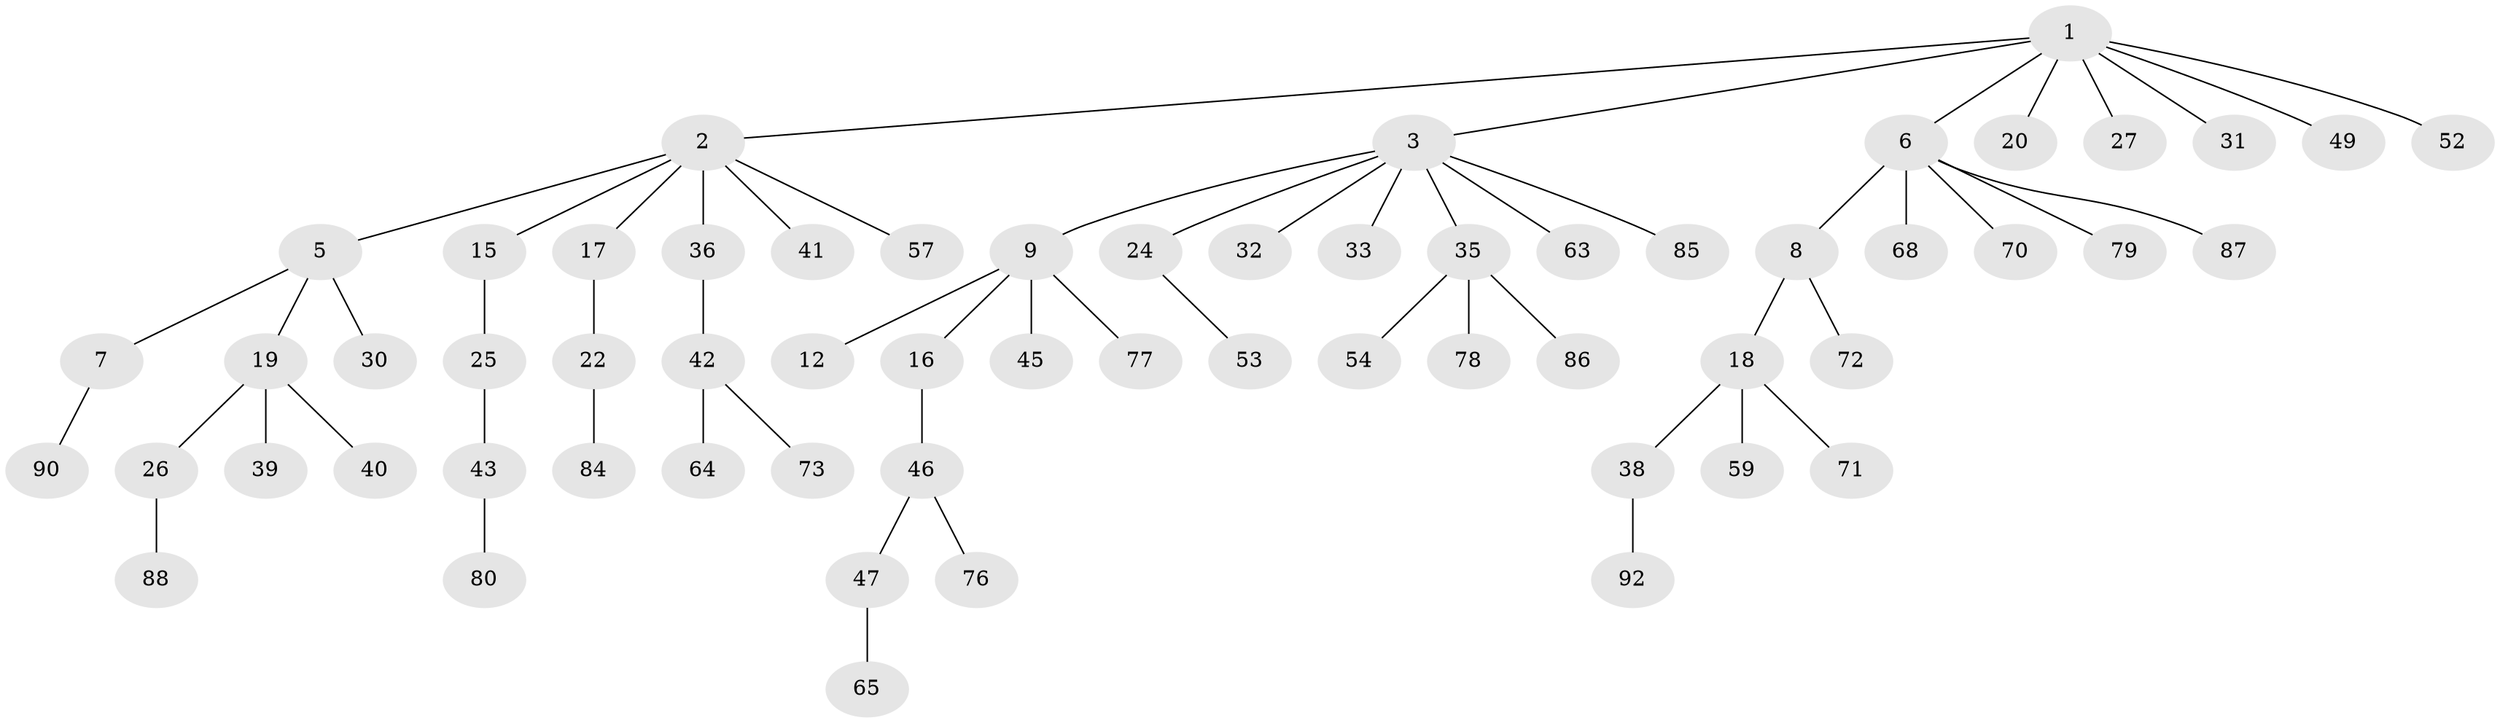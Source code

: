 // original degree distribution, {5: 0.021739130434782608, 6: 0.021739130434782608, 4: 0.08695652173913043, 2: 0.2608695652173913, 3: 0.13043478260869565, 1: 0.4782608695652174}
// Generated by graph-tools (version 1.1) at 2025/42/03/06/25 10:42:06]
// undirected, 61 vertices, 60 edges
graph export_dot {
graph [start="1"]
  node [color=gray90,style=filled];
  1 [super="+4"];
  2 [super="+13"];
  3 [super="+28"];
  5 [super="+10"];
  6 [super="+48"];
  7 [super="+89"];
  8 [super="+14"];
  9 [super="+11"];
  12;
  15 [super="+44"];
  16;
  17 [super="+67"];
  18 [super="+21"];
  19 [super="+34"];
  20;
  22 [super="+23"];
  24 [super="+55"];
  25 [super="+29"];
  26 [super="+75"];
  27 [super="+37"];
  30;
  31;
  32 [super="+60"];
  33;
  35 [super="+61"];
  36;
  38 [super="+51"];
  39;
  40;
  41;
  42 [super="+50"];
  43 [super="+58"];
  45;
  46;
  47 [super="+62"];
  49 [super="+56"];
  52 [super="+91"];
  53 [super="+74"];
  54 [super="+66"];
  57;
  59 [super="+81"];
  63 [super="+69"];
  64;
  65;
  68;
  70;
  71;
  72;
  73;
  76 [super="+82"];
  77;
  78 [super="+83"];
  79;
  80;
  84;
  85;
  86;
  87;
  88;
  90;
  92;
  1 -- 2;
  1 -- 3;
  1 -- 49;
  1 -- 52;
  1 -- 20;
  1 -- 6;
  1 -- 27;
  1 -- 31;
  2 -- 5;
  2 -- 36;
  2 -- 41;
  2 -- 57;
  2 -- 17;
  2 -- 15;
  3 -- 9;
  3 -- 24;
  3 -- 32;
  3 -- 33;
  3 -- 35;
  3 -- 85;
  3 -- 63;
  5 -- 7;
  5 -- 19;
  5 -- 30;
  6 -- 8;
  6 -- 87;
  6 -- 70;
  6 -- 68;
  6 -- 79;
  7 -- 90;
  8 -- 72;
  8 -- 18;
  9 -- 16;
  9 -- 45;
  9 -- 12;
  9 -- 77;
  15 -- 25;
  16 -- 46;
  17 -- 22;
  18 -- 38;
  18 -- 59;
  18 -- 71;
  19 -- 26;
  19 -- 40;
  19 -- 39;
  22 -- 84;
  24 -- 53;
  25 -- 43;
  26 -- 88;
  35 -- 54;
  35 -- 78;
  35 -- 86;
  36 -- 42;
  38 -- 92;
  42 -- 64;
  42 -- 73;
  43 -- 80;
  46 -- 47;
  46 -- 76;
  47 -- 65;
}

